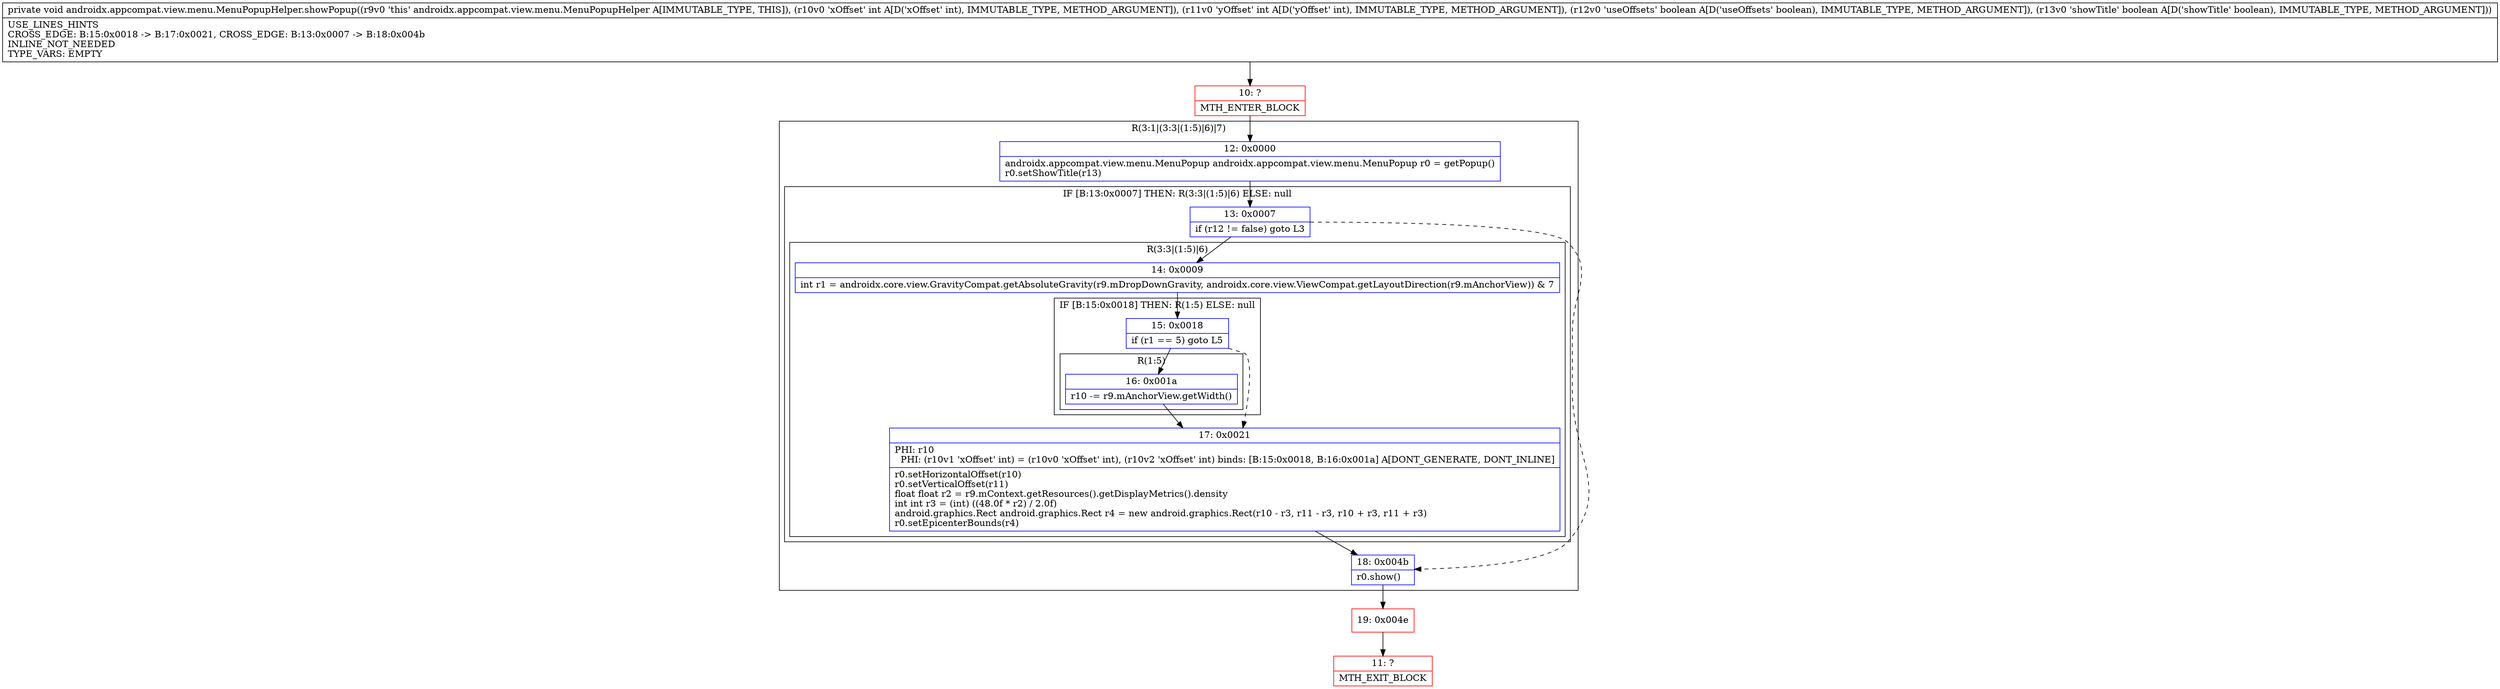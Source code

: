 digraph "CFG forandroidx.appcompat.view.menu.MenuPopupHelper.showPopup(IIZZ)V" {
subgraph cluster_Region_1923979548 {
label = "R(3:1|(3:3|(1:5)|6)|7)";
node [shape=record,color=blue];
Node_12 [shape=record,label="{12\:\ 0x0000|androidx.appcompat.view.menu.MenuPopup androidx.appcompat.view.menu.MenuPopup r0 = getPopup()\lr0.setShowTitle(r13)\l}"];
subgraph cluster_IfRegion_1605086506 {
label = "IF [B:13:0x0007] THEN: R(3:3|(1:5)|6) ELSE: null";
node [shape=record,color=blue];
Node_13 [shape=record,label="{13\:\ 0x0007|if (r12 != false) goto L3\l}"];
subgraph cluster_Region_102418830 {
label = "R(3:3|(1:5)|6)";
node [shape=record,color=blue];
Node_14 [shape=record,label="{14\:\ 0x0009|int r1 = androidx.core.view.GravityCompat.getAbsoluteGravity(r9.mDropDownGravity, androidx.core.view.ViewCompat.getLayoutDirection(r9.mAnchorView)) & 7\l}"];
subgraph cluster_IfRegion_85204407 {
label = "IF [B:15:0x0018] THEN: R(1:5) ELSE: null";
node [shape=record,color=blue];
Node_15 [shape=record,label="{15\:\ 0x0018|if (r1 == 5) goto L5\l}"];
subgraph cluster_Region_1115392862 {
label = "R(1:5)";
node [shape=record,color=blue];
Node_16 [shape=record,label="{16\:\ 0x001a|r10 \-= r9.mAnchorView.getWidth()\l}"];
}
}
Node_17 [shape=record,label="{17\:\ 0x0021|PHI: r10 \l  PHI: (r10v1 'xOffset' int) = (r10v0 'xOffset' int), (r10v2 'xOffset' int) binds: [B:15:0x0018, B:16:0x001a] A[DONT_GENERATE, DONT_INLINE]\l|r0.setHorizontalOffset(r10)\lr0.setVerticalOffset(r11)\lfloat float r2 = r9.mContext.getResources().getDisplayMetrics().density\lint int r3 = (int) ((48.0f * r2) \/ 2.0f)\landroid.graphics.Rect android.graphics.Rect r4 = new android.graphics.Rect(r10 \- r3, r11 \- r3, r10 + r3, r11 + r3)\lr0.setEpicenterBounds(r4)\l}"];
}
}
Node_18 [shape=record,label="{18\:\ 0x004b|r0.show()\l}"];
}
Node_10 [shape=record,color=red,label="{10\:\ ?|MTH_ENTER_BLOCK\l}"];
Node_19 [shape=record,color=red,label="{19\:\ 0x004e}"];
Node_11 [shape=record,color=red,label="{11\:\ ?|MTH_EXIT_BLOCK\l}"];
MethodNode[shape=record,label="{private void androidx.appcompat.view.menu.MenuPopupHelper.showPopup((r9v0 'this' androidx.appcompat.view.menu.MenuPopupHelper A[IMMUTABLE_TYPE, THIS]), (r10v0 'xOffset' int A[D('xOffset' int), IMMUTABLE_TYPE, METHOD_ARGUMENT]), (r11v0 'yOffset' int A[D('yOffset' int), IMMUTABLE_TYPE, METHOD_ARGUMENT]), (r12v0 'useOffsets' boolean A[D('useOffsets' boolean), IMMUTABLE_TYPE, METHOD_ARGUMENT]), (r13v0 'showTitle' boolean A[D('showTitle' boolean), IMMUTABLE_TYPE, METHOD_ARGUMENT]))  | USE_LINES_HINTS\lCROSS_EDGE: B:15:0x0018 \-\> B:17:0x0021, CROSS_EDGE: B:13:0x0007 \-\> B:18:0x004b\lINLINE_NOT_NEEDED\lTYPE_VARS: EMPTY\l}"];
MethodNode -> Node_10;Node_12 -> Node_13;
Node_13 -> Node_14;
Node_13 -> Node_18[style=dashed];
Node_14 -> Node_15;
Node_15 -> Node_16;
Node_15 -> Node_17[style=dashed];
Node_16 -> Node_17;
Node_17 -> Node_18;
Node_18 -> Node_19;
Node_10 -> Node_12;
Node_19 -> Node_11;
}

